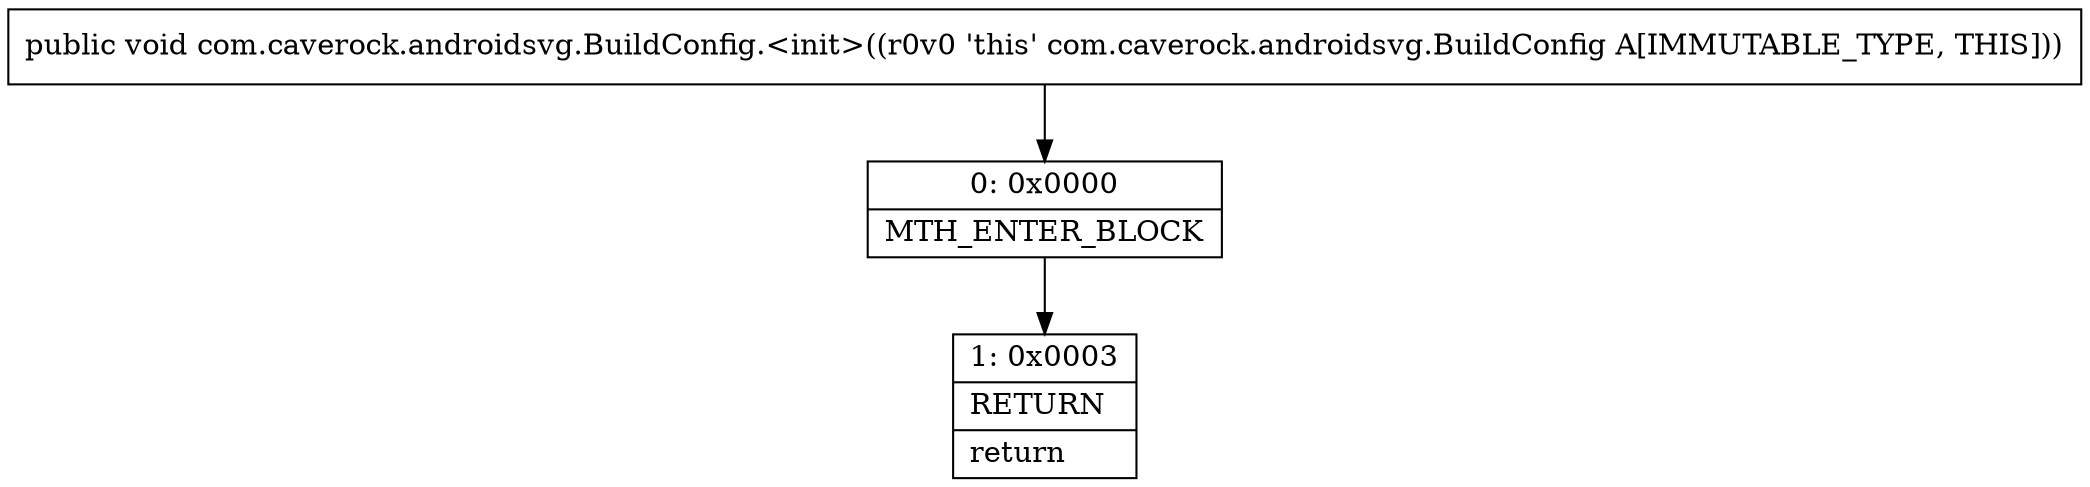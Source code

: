 digraph "CFG forcom.caverock.androidsvg.BuildConfig.\<init\>()V" {
Node_0 [shape=record,label="{0\:\ 0x0000|MTH_ENTER_BLOCK\l}"];
Node_1 [shape=record,label="{1\:\ 0x0003|RETURN\l|return\l}"];
MethodNode[shape=record,label="{public void com.caverock.androidsvg.BuildConfig.\<init\>((r0v0 'this' com.caverock.androidsvg.BuildConfig A[IMMUTABLE_TYPE, THIS])) }"];
MethodNode -> Node_0;
Node_0 -> Node_1;
}

